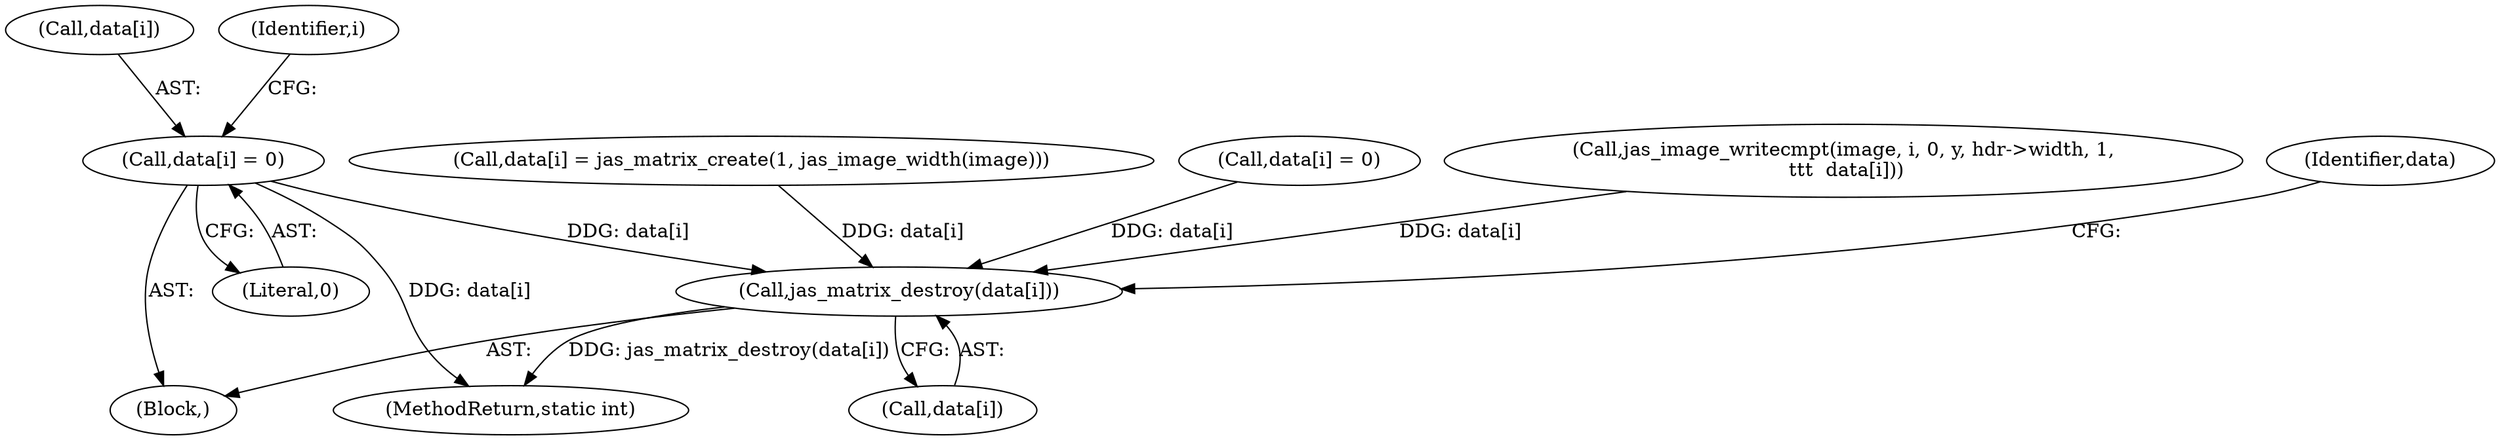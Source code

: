 digraph "0_jasper_411a4068f8c464e883358bf403a3e25158863823_0@array" {
"1000350" [label="(Call,data[i] = 0)"];
"1000346" [label="(Call,jas_matrix_destroy(data[i]))"];
"1000153" [label="(Call,data[i] = jas_matrix_create(1, jas_image_width(image)))"];
"1000350" [label="(Call,data[i] = 0)"];
"1000345" [label="(Block,)"];
"1000380" [label="(MethodReturn,static int)"];
"1000354" [label="(Literal,0)"];
"1000135" [label="(Call,data[i] = 0)"];
"1000351" [label="(Call,data[i])"];
"1000321" [label="(Call,jas_image_writecmpt(image, i, 0, y, hdr->width, 1,\n \t\t\t  data[i]))"];
"1000352" [label="(Identifier,data)"];
"1000344" [label="(Identifier,i)"];
"1000346" [label="(Call,jas_matrix_destroy(data[i]))"];
"1000347" [label="(Call,data[i])"];
"1000350" -> "1000345"  [label="AST: "];
"1000350" -> "1000354"  [label="CFG: "];
"1000351" -> "1000350"  [label="AST: "];
"1000354" -> "1000350"  [label="AST: "];
"1000344" -> "1000350"  [label="CFG: "];
"1000350" -> "1000380"  [label="DDG: data[i]"];
"1000350" -> "1000346"  [label="DDG: data[i]"];
"1000346" -> "1000345"  [label="AST: "];
"1000346" -> "1000347"  [label="CFG: "];
"1000347" -> "1000346"  [label="AST: "];
"1000352" -> "1000346"  [label="CFG: "];
"1000346" -> "1000380"  [label="DDG: jas_matrix_destroy(data[i])"];
"1000321" -> "1000346"  [label="DDG: data[i]"];
"1000153" -> "1000346"  [label="DDG: data[i]"];
"1000135" -> "1000346"  [label="DDG: data[i]"];
}
